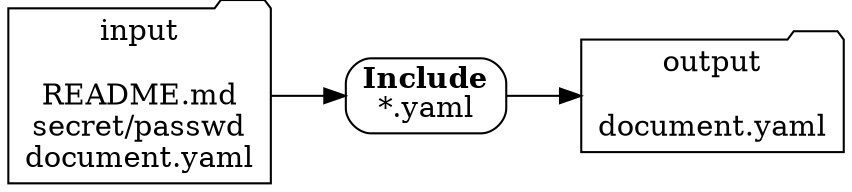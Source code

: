 digraph G {
  rankdir="LR";
  labeljust="l";
  node [shape="rect"; style="rounded"; ]


  String_5ce33a58 [label="input\n\nREADME.md\nsecret/passwd\ndocument.yaml"; shape="folder"; ]
  Include_3ebff828 [label=<<b>Include</b><br/>*.yaml>; ]
  String_78a287ed [label="output\n\ndocument.yaml"; shape="folder"; ]

  String_5ce33a58 -> Include_3ebff828;
  Include_3ebff828 -> String_78a287ed;
}
